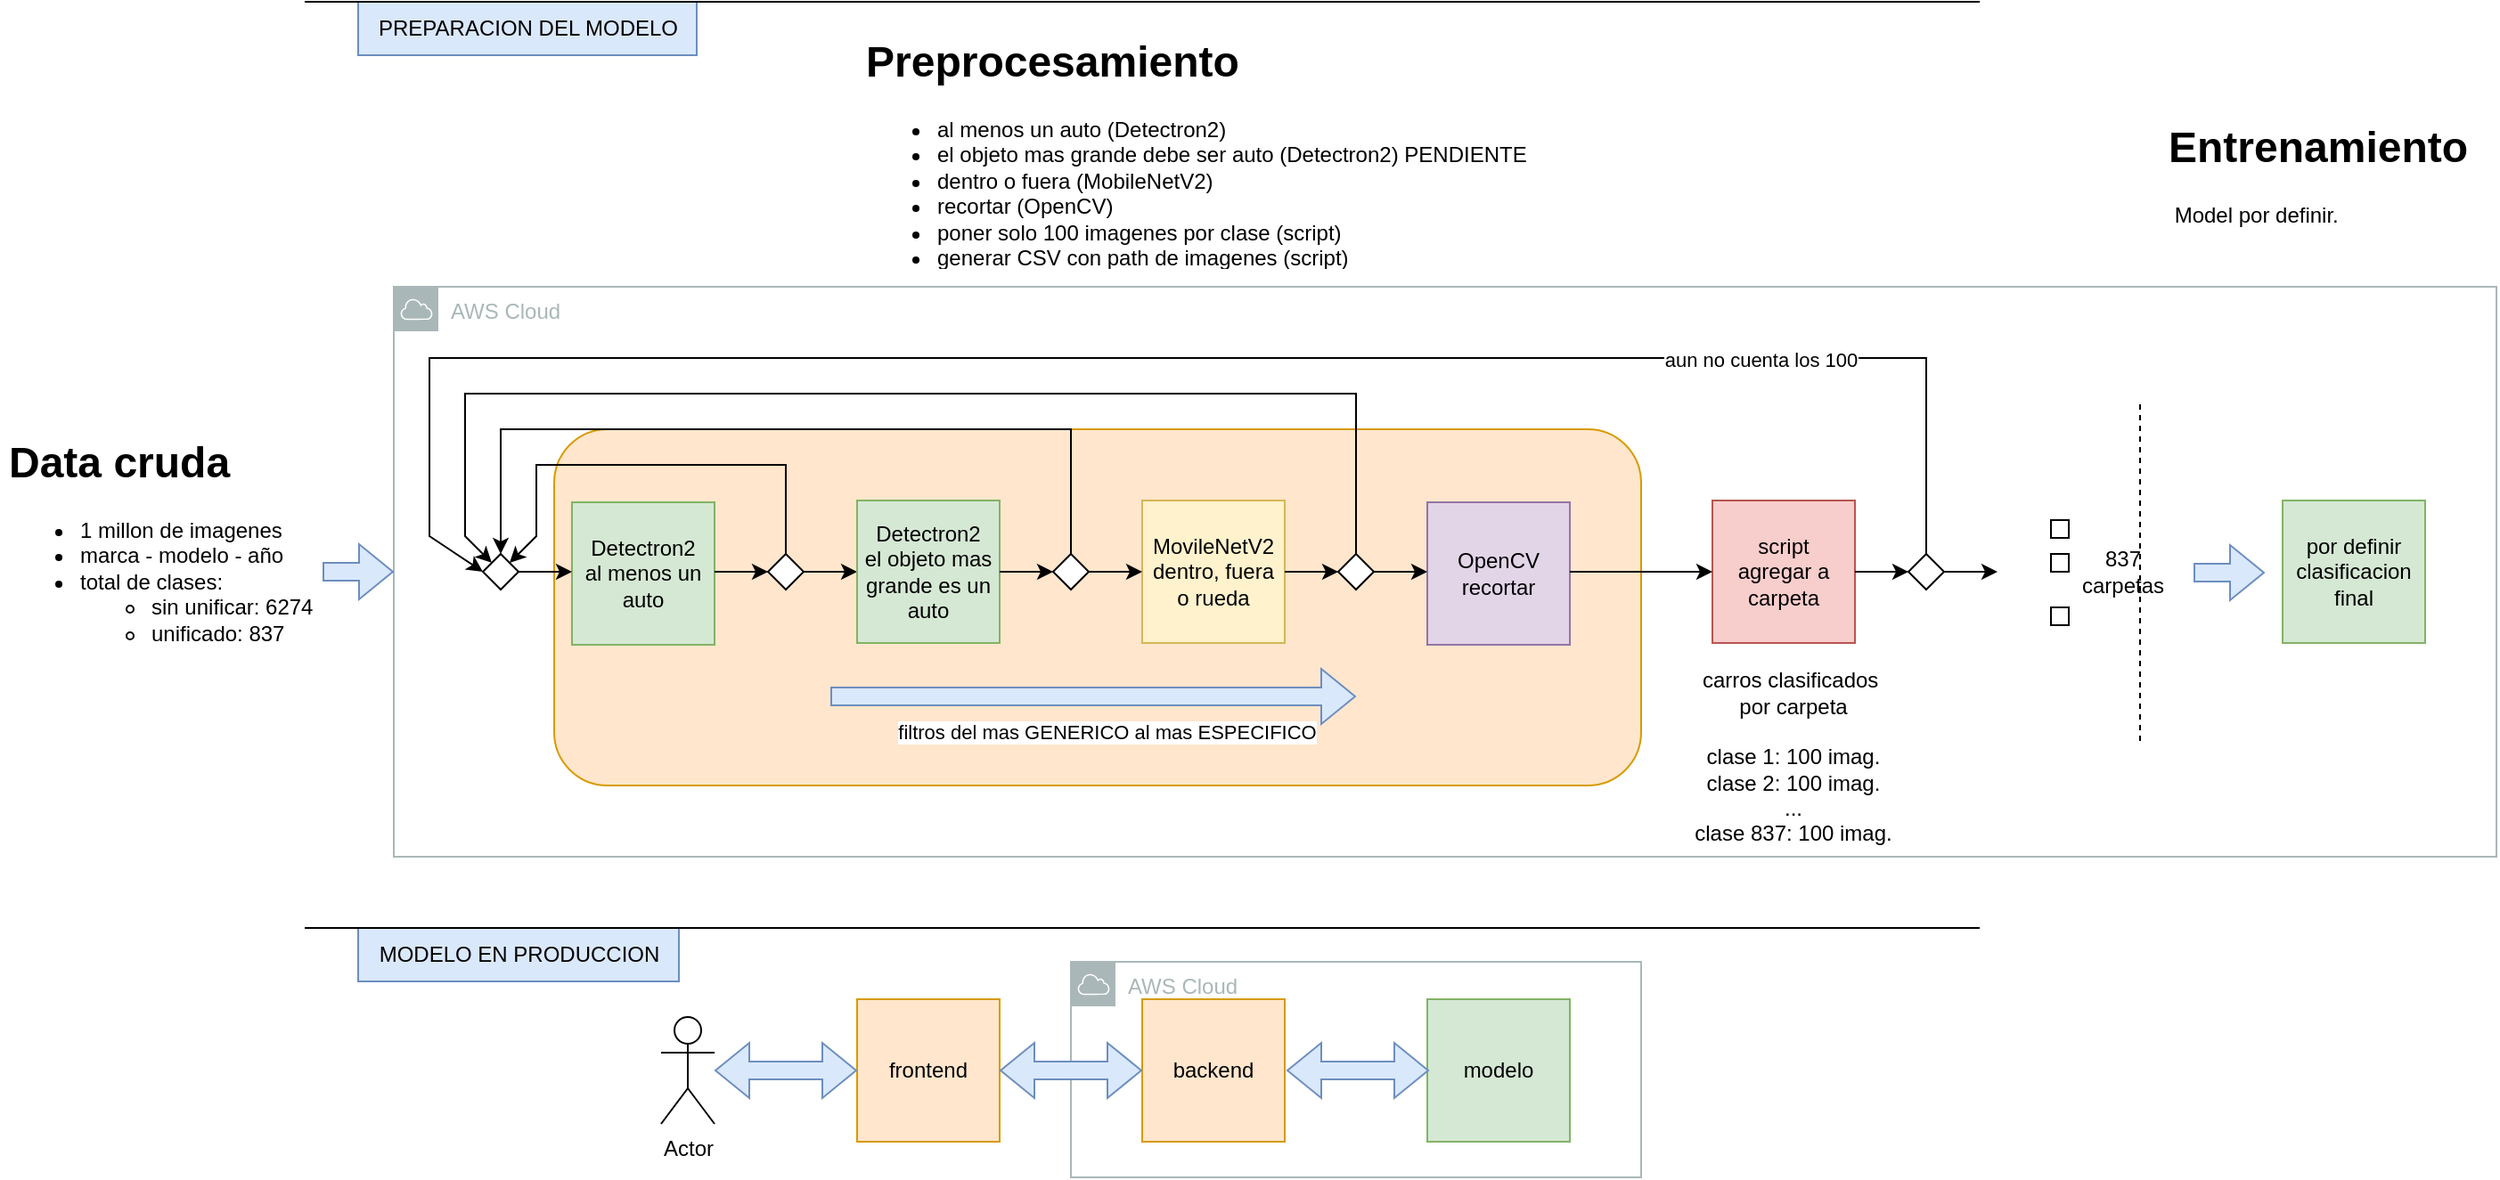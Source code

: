 <mxfile version="20.5.3" type="github">
  <diagram id="d1UGlg10RTn8FGWX02N2" name="Página-1">
    <mxGraphModel dx="1196" dy="861" grid="0" gridSize="10" guides="0" tooltips="1" connect="1" arrows="1" fold="1" page="0" pageScale="1" pageWidth="827" pageHeight="1169" math="0" shadow="0">
      <root>
        <mxCell id="0" />
        <mxCell id="1" parent="0" />
        <mxCell id="tucPYehaHJomBl3AI-Kj-5" value="AWS Cloud" style="sketch=0;outlineConnect=0;gradientColor=none;html=1;whiteSpace=wrap;fontSize=12;fontStyle=0;shape=mxgraph.aws4.group;grIcon=mxgraph.aws4.group_aws_cloud;strokeColor=#AAB7B8;fillColor=none;verticalAlign=top;align=left;spacingLeft=30;fontColor=#AAB7B8;dashed=0;" parent="1" vertex="1">
          <mxGeometry x="140" y="80" width="1180" height="320" as="geometry" />
        </mxCell>
        <mxCell id="F1CmjYeOLt3YKnNCWYDW-13" value="" style="rounded=1;whiteSpace=wrap;html=1;fillColor=#ffe6cc;strokeColor=#d79b00;" parent="1" vertex="1">
          <mxGeometry x="230" y="160" width="610" height="200" as="geometry" />
        </mxCell>
        <mxCell id="tucPYehaHJomBl3AI-Kj-34" value="AWS Cloud" style="sketch=0;outlineConnect=0;gradientColor=none;html=1;whiteSpace=wrap;fontSize=12;fontStyle=0;shape=mxgraph.aws4.group;grIcon=mxgraph.aws4.group_aws_cloud;strokeColor=#AAB7B8;fillColor=none;verticalAlign=top;align=left;spacingLeft=30;fontColor=#AAB7B8;dashed=0;" parent="1" vertex="1">
          <mxGeometry x="520" y="459" width="320" height="121" as="geometry" />
        </mxCell>
        <mxCell id="9z2Wm28B5pkvkPLOybwL-1" value="Detectron2&lt;br&gt;al menos un auto" style="whiteSpace=wrap;html=1;aspect=fixed;fillColor=#d5e8d4;strokeColor=#82b366;" parent="1" vertex="1">
          <mxGeometry x="240" y="201" width="80" height="80" as="geometry" />
        </mxCell>
        <mxCell id="9z2Wm28B5pkvkPLOybwL-2" value="" style="shape=flexArrow;endArrow=classic;html=1;rounded=0;fillColor=#dae8fc;strokeColor=#6c8ebf;" parent="1" edge="1">
          <mxGeometry width="50" height="50" relative="1" as="geometry">
            <mxPoint x="100" y="240" as="sourcePoint" />
            <mxPoint x="140" y="240" as="targetPoint" />
          </mxGeometry>
        </mxCell>
        <mxCell id="9z2Wm28B5pkvkPLOybwL-4" value="MovileNetV2&lt;br&gt;dentro, fuera o rueda" style="whiteSpace=wrap;html=1;aspect=fixed;fillColor=#fff2cc;strokeColor=#d6b656;" parent="1" vertex="1">
          <mxGeometry x="560" y="200" width="80" height="80" as="geometry" />
        </mxCell>
        <mxCell id="9z2Wm28B5pkvkPLOybwL-7" value="" style="shape=flexArrow;endArrow=classic;html=1;rounded=0;fillColor=#dae8fc;strokeColor=#6c8ebf;" parent="1" edge="1">
          <mxGeometry width="50" height="50" relative="1" as="geometry">
            <mxPoint x="1150" y="240.5" as="sourcePoint" />
            <mxPoint x="1190" y="240.5" as="targetPoint" />
          </mxGeometry>
        </mxCell>
        <mxCell id="9z2Wm28B5pkvkPLOybwL-11" value="carros clasificados&amp;nbsp;&lt;br&gt;por carpeta&lt;br&gt;&lt;br&gt;clase 1: 100 imag.&lt;br&gt;clase 2: 100&amp;nbsp;imag.&lt;br&gt;...&lt;br&gt;clase 837: 100&amp;nbsp;imag." style="text;html=1;align=center;verticalAlign=middle;resizable=0;points=[];autosize=1;strokeColor=none;fillColor=none;" parent="1" vertex="1">
          <mxGeometry x="860" y="287" width="129" height="113" as="geometry" />
        </mxCell>
        <mxCell id="9z2Wm28B5pkvkPLOybwL-17" value="OpenCV&lt;br&gt;recortar" style="whiteSpace=wrap;html=1;aspect=fixed;fillColor=#e1d5e7;strokeColor=#9673a6;" parent="1" vertex="1">
          <mxGeometry x="720" y="201" width="80" height="80" as="geometry" />
        </mxCell>
        <mxCell id="9z2Wm28B5pkvkPLOybwL-19" value="por definir&lt;br&gt;clasificacion final" style="whiteSpace=wrap;html=1;aspect=fixed;fillColor=#d5e8d4;strokeColor=#82b366;" parent="1" vertex="1">
          <mxGeometry x="1200" y="200" width="80" height="80" as="geometry" />
        </mxCell>
        <mxCell id="9z2Wm28B5pkvkPLOybwL-20" value="script&lt;br&gt;agregar a carpeta" style="whiteSpace=wrap;html=1;aspect=fixed;fillColor=#f8cecc;strokeColor=#b85450;" parent="1" vertex="1">
          <mxGeometry x="880" y="200" width="80" height="80" as="geometry" />
        </mxCell>
        <mxCell id="9z2Wm28B5pkvkPLOybwL-22" value="" style="endArrow=none;dashed=1;html=1;rounded=0;" parent="1" edge="1">
          <mxGeometry width="50" height="50" relative="1" as="geometry">
            <mxPoint x="1120" y="335" as="sourcePoint" />
            <mxPoint x="1120" y="145" as="targetPoint" />
          </mxGeometry>
        </mxCell>
        <mxCell id="tucPYehaHJomBl3AI-Kj-12" value="" style="shape=flexArrow;endArrow=classic;html=1;rounded=0;fillColor=#dae8fc;strokeColor=#6c8ebf;" parent="1" edge="1">
          <mxGeometry width="50" height="50" relative="1" as="geometry">
            <mxPoint x="385" y="310" as="sourcePoint" />
            <mxPoint x="680" y="310" as="targetPoint" />
          </mxGeometry>
        </mxCell>
        <mxCell id="tucPYehaHJomBl3AI-Kj-13" value="filtros del mas GENERICO al mas ESPECIFICO" style="edgeLabel;html=1;align=center;verticalAlign=middle;resizable=0;points=[];" parent="tucPYehaHJomBl3AI-Kj-12" vertex="1" connectable="0">
          <mxGeometry x="-0.7" y="1" relative="1" as="geometry">
            <mxPoint x="110" y="21" as="offset" />
          </mxGeometry>
        </mxCell>
        <mxCell id="tucPYehaHJomBl3AI-Kj-14" value="" style="rounded=0;whiteSpace=wrap;html=1;" parent="1" vertex="1">
          <mxGeometry x="1070" y="211" width="10" height="10" as="geometry" />
        </mxCell>
        <mxCell id="tucPYehaHJomBl3AI-Kj-15" value="" style="rounded=0;whiteSpace=wrap;html=1;" parent="1" vertex="1">
          <mxGeometry x="1070" y="230" width="10" height="10" as="geometry" />
        </mxCell>
        <mxCell id="tucPYehaHJomBl3AI-Kj-16" value="" style="rounded=0;whiteSpace=wrap;html=1;" parent="1" vertex="1">
          <mxGeometry x="1070" y="260" width="10" height="10" as="geometry" />
        </mxCell>
        <mxCell id="tucPYehaHJomBl3AI-Kj-18" value="837&lt;br&gt;carpetas" style="text;html=1;align=center;verticalAlign=middle;resizable=0;points=[];autosize=1;strokeColor=none;fillColor=none;" parent="1" vertex="1">
          <mxGeometry x="1075" y="220" width="70" height="40" as="geometry" />
        </mxCell>
        <mxCell id="tucPYehaHJomBl3AI-Kj-20" value="backend" style="whiteSpace=wrap;html=1;aspect=fixed;fillColor=#ffe6cc;strokeColor=#d79b00;" parent="1" vertex="1">
          <mxGeometry x="560" y="480" width="80" height="80" as="geometry" />
        </mxCell>
        <mxCell id="tucPYehaHJomBl3AI-Kj-21" value="modelo" style="whiteSpace=wrap;html=1;aspect=fixed;fillColor=#d5e8d4;strokeColor=#82b366;" parent="1" vertex="1">
          <mxGeometry x="720" y="480" width="80" height="80" as="geometry" />
        </mxCell>
        <mxCell id="tucPYehaHJomBl3AI-Kj-22" value="frontend" style="whiteSpace=wrap;html=1;aspect=fixed;fillColor=#ffe6cc;strokeColor=#d79b00;" parent="1" vertex="1">
          <mxGeometry x="400" y="480" width="80" height="80" as="geometry" />
        </mxCell>
        <mxCell id="tucPYehaHJomBl3AI-Kj-25" value="Actor" style="shape=umlActor;verticalLabelPosition=bottom;verticalAlign=top;html=1;outlineConnect=0;" parent="1" vertex="1">
          <mxGeometry x="290" y="490" width="30" height="60" as="geometry" />
        </mxCell>
        <mxCell id="tucPYehaHJomBl3AI-Kj-26" value="" style="shape=flexArrow;endArrow=classic;startArrow=classic;html=1;rounded=0;fillColor=#dae8fc;strokeColor=#6c8ebf;" parent="1" edge="1">
          <mxGeometry width="100" height="100" relative="1" as="geometry">
            <mxPoint x="320" y="520" as="sourcePoint" />
            <mxPoint x="400" y="520" as="targetPoint" />
          </mxGeometry>
        </mxCell>
        <mxCell id="tucPYehaHJomBl3AI-Kj-27" value="" style="shape=flexArrow;endArrow=classic;startArrow=classic;html=1;rounded=0;fillColor=#dae8fc;strokeColor=#6c8ebf;" parent="1" edge="1">
          <mxGeometry width="100" height="100" relative="1" as="geometry">
            <mxPoint x="480" y="520" as="sourcePoint" />
            <mxPoint x="560" y="520" as="targetPoint" />
          </mxGeometry>
        </mxCell>
        <mxCell id="tucPYehaHJomBl3AI-Kj-28" value="" style="shape=flexArrow;endArrow=classic;startArrow=classic;html=1;rounded=0;fillColor=#dae8fc;strokeColor=#6c8ebf;" parent="1" edge="1">
          <mxGeometry width="100" height="100" relative="1" as="geometry">
            <mxPoint x="641" y="520" as="sourcePoint" />
            <mxPoint x="721" y="520" as="targetPoint" />
          </mxGeometry>
        </mxCell>
        <mxCell id="tucPYehaHJomBl3AI-Kj-29" value="PREPARACION DEL MODELO" style="text;html=1;align=center;verticalAlign=middle;resizable=0;points=[];autosize=1;strokeColor=#6c8ebf;fillColor=#dae8fc;" parent="1" vertex="1">
          <mxGeometry x="120" y="-80" width="190" height="30" as="geometry" />
        </mxCell>
        <mxCell id="tucPYehaHJomBl3AI-Kj-30" value="MODELO EN PRODUCCION" style="text;html=1;align=center;verticalAlign=middle;resizable=0;points=[];autosize=1;strokeColor=#6c8ebf;fillColor=#dae8fc;" parent="1" vertex="1">
          <mxGeometry x="120" y="440" width="180" height="30" as="geometry" />
        </mxCell>
        <mxCell id="tucPYehaHJomBl3AI-Kj-32" value="" style="endArrow=none;html=1;rounded=0;" parent="1" edge="1">
          <mxGeometry width="50" height="50" relative="1" as="geometry">
            <mxPoint x="90" y="440" as="sourcePoint" />
            <mxPoint x="1030" y="440" as="targetPoint" />
          </mxGeometry>
        </mxCell>
        <mxCell id="tucPYehaHJomBl3AI-Kj-35" value="" style="rhombus;whiteSpace=wrap;html=1;" parent="1" vertex="1">
          <mxGeometry x="350" y="230" width="20" height="20" as="geometry" />
        </mxCell>
        <mxCell id="tucPYehaHJomBl3AI-Kj-38" value="" style="endArrow=classic;html=1;rounded=0;entryX=0;entryY=0.5;entryDx=0;entryDy=0;" parent="1" target="5rm0WwpFGam9E5qQwC_w-1" edge="1">
          <mxGeometry width="50" height="50" relative="1" as="geometry">
            <mxPoint x="370" y="240" as="sourcePoint" />
            <mxPoint x="400" y="190" as="targetPoint" />
          </mxGeometry>
        </mxCell>
        <mxCell id="tucPYehaHJomBl3AI-Kj-40" value="" style="endArrow=classic;html=1;rounded=0;entryX=0;entryY=0.5;entryDx=0;entryDy=0;" parent="1" edge="1">
          <mxGeometry width="50" height="50" relative="1" as="geometry">
            <mxPoint x="320" y="240" as="sourcePoint" />
            <mxPoint x="350" y="240" as="targetPoint" />
          </mxGeometry>
        </mxCell>
        <mxCell id="tucPYehaHJomBl3AI-Kj-44" value="" style="endArrow=classic;html=1;rounded=0;exitX=0.5;exitY=0;exitDx=0;exitDy=0;entryX=1;entryY=0;entryDx=0;entryDy=0;" parent="1" edge="1">
          <mxGeometry width="50" height="50" relative="1" as="geometry">
            <mxPoint x="360" y="230.0" as="sourcePoint" />
            <mxPoint x="205" y="235.0" as="targetPoint" />
            <Array as="points">
              <mxPoint x="360" y="180" />
              <mxPoint x="220" y="180" />
              <mxPoint x="220" y="220" />
            </Array>
          </mxGeometry>
        </mxCell>
        <mxCell id="tucPYehaHJomBl3AI-Kj-46" value="" style="rhombus;whiteSpace=wrap;html=1;" parent="1" vertex="1">
          <mxGeometry x="190" y="230" width="20" height="20" as="geometry" />
        </mxCell>
        <mxCell id="tucPYehaHJomBl3AI-Kj-47" value="" style="endArrow=classic;html=1;rounded=0;entryX=0;entryY=0.5;entryDx=0;entryDy=0;" parent="1" edge="1">
          <mxGeometry width="50" height="50" relative="1" as="geometry">
            <mxPoint x="210" y="240" as="sourcePoint" />
            <mxPoint x="240" y="240" as="targetPoint" />
          </mxGeometry>
        </mxCell>
        <mxCell id="tucPYehaHJomBl3AI-Kj-48" value="" style="endArrow=classic;html=1;rounded=0;entryX=0;entryY=0.5;entryDx=0;entryDy=0;" parent="1" edge="1">
          <mxGeometry width="50" height="50" relative="1" as="geometry">
            <mxPoint x="640" y="240" as="sourcePoint" />
            <mxPoint x="670" y="240" as="targetPoint" />
          </mxGeometry>
        </mxCell>
        <mxCell id="tucPYehaHJomBl3AI-Kj-49" value="" style="endArrow=classic;html=1;rounded=0;entryX=0;entryY=0.5;entryDx=0;entryDy=0;" parent="1" edge="1">
          <mxGeometry width="50" height="50" relative="1" as="geometry">
            <mxPoint x="690" y="240" as="sourcePoint" />
            <mxPoint x="720" y="240" as="targetPoint" />
          </mxGeometry>
        </mxCell>
        <mxCell id="tucPYehaHJomBl3AI-Kj-50" value="" style="endArrow=classic;html=1;rounded=0;entryX=0;entryY=0.5;entryDx=0;entryDy=0;" parent="1" target="9z2Wm28B5pkvkPLOybwL-20" edge="1">
          <mxGeometry width="50" height="50" relative="1" as="geometry">
            <mxPoint x="800" y="240" as="sourcePoint" />
            <mxPoint x="830" y="240" as="targetPoint" />
          </mxGeometry>
        </mxCell>
        <mxCell id="tucPYehaHJomBl3AI-Kj-52" value="" style="rhombus;whiteSpace=wrap;html=1;" parent="1" vertex="1">
          <mxGeometry x="670" y="230" width="20" height="20" as="geometry" />
        </mxCell>
        <mxCell id="tucPYehaHJomBl3AI-Kj-55" value="" style="endArrow=classic;html=1;rounded=0;entryX=0;entryY=0;entryDx=0;entryDy=0;exitX=0.5;exitY=0;exitDx=0;exitDy=0;" parent="1" target="tucPYehaHJomBl3AI-Kj-46" edge="1" source="tucPYehaHJomBl3AI-Kj-52">
          <mxGeometry width="50" height="50" relative="1" as="geometry">
            <mxPoint x="520" y="230" as="sourcePoint" />
            <mxPoint x="360" y="250" as="targetPoint" />
            <Array as="points">
              <mxPoint x="680" y="140" />
              <mxPoint x="180" y="140" />
              <mxPoint x="180" y="220" />
            </Array>
          </mxGeometry>
        </mxCell>
        <mxCell id="tucPYehaHJomBl3AI-Kj-57" value="" style="endArrow=none;html=1;rounded=0;" parent="1" edge="1">
          <mxGeometry width="50" height="50" relative="1" as="geometry">
            <mxPoint x="90" y="-80" as="sourcePoint" />
            <mxPoint x="1030" y="-80" as="targetPoint" />
          </mxGeometry>
        </mxCell>
        <mxCell id="F1CmjYeOLt3YKnNCWYDW-2" value="&lt;h1&gt;Data cruda&lt;/h1&gt;&lt;ul&gt;&lt;li&gt;&lt;span style=&quot;&quot;&gt;1 millon de imagenes&lt;/span&gt;&lt;/li&gt;&lt;li&gt;&lt;span style=&quot;&quot;&gt;marca - modelo - año&lt;/span&gt;&lt;/li&gt;&lt;li&gt;&lt;span style=&quot;&quot;&gt;total de clases:&lt;/span&gt;&lt;/li&gt;&lt;ul&gt;&lt;li&gt;&lt;span style=&quot;&quot;&gt;sin unificar: 6274&lt;/span&gt;&lt;/li&gt;&lt;li&gt;&lt;span style=&quot;&quot;&gt;unificado: 837&lt;/span&gt;&lt;/li&gt;&lt;/ul&gt;&lt;/ul&gt;&lt;p&gt;&lt;/p&gt;" style="text;html=1;strokeColor=none;fillColor=none;spacing=5;spacingTop=-20;whiteSpace=wrap;overflow=hidden;rounded=0;" parent="1" vertex="1">
          <mxGeometry x="-81" y="159" width="190" height="144" as="geometry" />
        </mxCell>
        <mxCell id="F1CmjYeOLt3YKnNCWYDW-8" value="" style="rhombus;whiteSpace=wrap;html=1;" parent="1" vertex="1">
          <mxGeometry x="990" y="230" width="20" height="20" as="geometry" />
        </mxCell>
        <mxCell id="F1CmjYeOLt3YKnNCWYDW-9" value="" style="endArrow=classic;html=1;rounded=0;entryX=0;entryY=0.5;entryDx=0;entryDy=0;" parent="1" edge="1">
          <mxGeometry width="50" height="50" relative="1" as="geometry">
            <mxPoint x="960" y="240" as="sourcePoint" />
            <mxPoint x="990" y="240" as="targetPoint" />
          </mxGeometry>
        </mxCell>
        <mxCell id="F1CmjYeOLt3YKnNCWYDW-10" value="" style="endArrow=classic;html=1;rounded=0;entryX=0;entryY=0.5;entryDx=0;entryDy=0;exitX=0.5;exitY=0;exitDx=0;exitDy=0;" parent="1" target="tucPYehaHJomBl3AI-Kj-46" edge="1" source="F1CmjYeOLt3YKnNCWYDW-8">
          <mxGeometry width="50" height="50" relative="1" as="geometry">
            <mxPoint x="840" y="230" as="sourcePoint" />
            <mxPoint x="890" y="180" as="targetPoint" />
            <Array as="points">
              <mxPoint x="1000" y="120" />
              <mxPoint x="160" y="120" />
              <mxPoint x="160" y="220" />
            </Array>
          </mxGeometry>
        </mxCell>
        <mxCell id="F1CmjYeOLt3YKnNCWYDW-16" value="aun no cuenta los 100" style="edgeLabel;html=1;align=center;verticalAlign=middle;resizable=0;points=[];" parent="F1CmjYeOLt3YKnNCWYDW-10" vertex="1" connectable="0">
          <mxGeometry x="-0.626" y="1" relative="1" as="geometry">
            <mxPoint as="offset" />
          </mxGeometry>
        </mxCell>
        <mxCell id="F1CmjYeOLt3YKnNCWYDW-12" value="" style="endArrow=classic;html=1;rounded=0;entryX=0;entryY=0.5;entryDx=0;entryDy=0;" parent="1" edge="1">
          <mxGeometry width="50" height="50" relative="1" as="geometry">
            <mxPoint x="1010" y="240" as="sourcePoint" />
            <mxPoint x="1040" y="240" as="targetPoint" />
          </mxGeometry>
        </mxCell>
        <mxCell id="F1CmjYeOLt3YKnNCWYDW-1" value="&lt;h1&gt;Preprocesamiento&lt;/h1&gt;&lt;p&gt;&lt;/p&gt;&lt;ul&gt;&lt;li&gt;&lt;span style=&quot;background-color: initial;&quot;&gt;al menos un auto (Detectron2)&lt;/span&gt;&lt;/li&gt;&lt;li&gt;el objeto mas grande debe ser auto (Detectron2) PENDIENTE&lt;/li&gt;&lt;li&gt;&lt;span style=&quot;background-color: initial;&quot;&gt;dentro o fuera (MobileNetV2)&lt;/span&gt;&lt;/li&gt;&lt;li&gt;&lt;span style=&quot;background-color: initial;&quot;&gt;recortar (OpenCV)&lt;/span&gt;&lt;/li&gt;&lt;li&gt;&lt;span style=&quot;background-color: initial;&quot;&gt;poner solo 100 imagenes por clase (script)&lt;/span&gt;&lt;/li&gt;&lt;li&gt;&lt;span style=&quot;background-color: initial;&quot;&gt;generar CSV con path de imagenes&amp;nbsp;&lt;/span&gt;(script)&lt;/li&gt;&lt;/ul&gt;" style="text;html=1;strokeColor=none;fillColor=none;spacing=5;spacingTop=-20;whiteSpace=wrap;overflow=hidden;rounded=0;" parent="1" vertex="1">
          <mxGeometry x="400" y="-66" width="387" height="136" as="geometry" />
        </mxCell>
        <mxCell id="5rm0WwpFGam9E5qQwC_w-1" value="Detectron2&lt;br&gt;el objeto mas grande es un auto" style="whiteSpace=wrap;html=1;aspect=fixed;fillColor=#d5e8d4;strokeColor=#82b366;" vertex="1" parent="1">
          <mxGeometry x="400" y="200" width="80" height="80" as="geometry" />
        </mxCell>
        <mxCell id="5rm0WwpFGam9E5qQwC_w-2" value="" style="rhombus;whiteSpace=wrap;html=1;" vertex="1" parent="1">
          <mxGeometry x="510" y="230" width="20" height="20" as="geometry" />
        </mxCell>
        <mxCell id="5rm0WwpFGam9E5qQwC_w-3" value="" style="endArrow=classic;html=1;rounded=0;entryX=0;entryY=0.5;entryDx=0;entryDy=0;" edge="1" parent="1">
          <mxGeometry width="50" height="50" relative="1" as="geometry">
            <mxPoint x="480" y="240" as="sourcePoint" />
            <mxPoint x="510" y="240" as="targetPoint" />
          </mxGeometry>
        </mxCell>
        <mxCell id="5rm0WwpFGam9E5qQwC_w-4" value="" style="endArrow=classic;html=1;rounded=0;entryX=0;entryY=0.5;entryDx=0;entryDy=0;" edge="1" parent="1">
          <mxGeometry width="50" height="50" relative="1" as="geometry">
            <mxPoint x="530" y="240" as="sourcePoint" />
            <mxPoint x="560" y="240" as="targetPoint" />
          </mxGeometry>
        </mxCell>
        <mxCell id="5rm0WwpFGam9E5qQwC_w-5" value="" style="endArrow=classic;html=1;rounded=0;entryX=0.5;entryY=0;entryDx=0;entryDy=0;" edge="1" parent="1" target="tucPYehaHJomBl3AI-Kj-46">
          <mxGeometry width="50" height="50" relative="1" as="geometry">
            <mxPoint x="520" y="230" as="sourcePoint" />
            <mxPoint x="570" y="180" as="targetPoint" />
            <Array as="points">
              <mxPoint x="520" y="160" />
              <mxPoint x="200" y="160" />
            </Array>
          </mxGeometry>
        </mxCell>
        <mxCell id="5rm0WwpFGam9E5qQwC_w-7" value="&lt;h1&gt;Entrenamiento&lt;/h1&gt;&lt;p&gt;&amp;nbsp;Model por definir.&lt;/p&gt;" style="text;html=1;strokeColor=none;fillColor=none;spacing=5;spacingTop=-20;whiteSpace=wrap;overflow=hidden;rounded=0;" vertex="1" parent="1">
          <mxGeometry x="1131" y="-18" width="190" height="120" as="geometry" />
        </mxCell>
      </root>
    </mxGraphModel>
  </diagram>
</mxfile>
